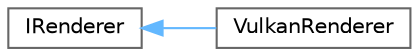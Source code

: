 digraph "Иерархия классов. Графический вид."
{
 // LATEX_PDF_SIZE
  bgcolor="transparent";
  edge [fontname=Helvetica,fontsize=10,labelfontname=Helvetica,labelfontsize=10];
  node [fontname=Helvetica,fontsize=10,shape=box,height=0.2,width=0.4];
  rankdir="LR";
  Node0 [id="Node000000",label="IRenderer",height=0.2,width=0.4,color="grey40", fillcolor="white", style="filled",URL="$class_i_renderer.html",tooltip=" "];
  Node0 -> Node1 [id="edge6_Node000000_Node000001",dir="back",color="steelblue1",style="solid",tooltip=" "];
  Node1 [id="Node000001",label="VulkanRenderer",height=0.2,width=0.4,color="grey40", fillcolor="white", style="filled",URL="$class_vulkan_renderer.html",tooltip=" "];
}
